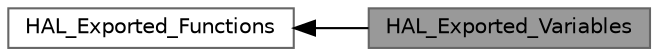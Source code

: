 digraph "HAL_Exported_Variables"
{
 // LATEX_PDF_SIZE
  bgcolor="transparent";
  edge [fontname=Helvetica,fontsize=10,labelfontname=Helvetica,labelfontsize=10];
  node [fontname=Helvetica,fontsize=10,shape=box,height=0.2,width=0.4];
  rankdir=LR;
  Node2 [label="HAL_Exported_Functions",height=0.2,width=0.4,color="grey40", fillcolor="white", style="filled",URL="$group___h_a_l___exported___functions.html",tooltip=" "];
  Node1 [label="HAL_Exported_Variables",height=0.2,width=0.4,color="gray40", fillcolor="grey60", style="filled", fontcolor="black",tooltip=" "];
  Node2->Node1 [shape=plaintext, dir="back", style="solid"];
}
